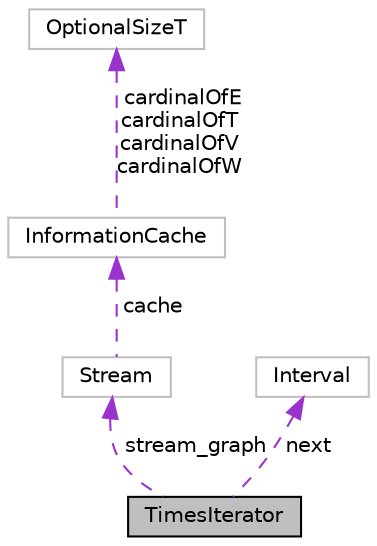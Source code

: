digraph "TimesIterator"
{
 // LATEX_PDF_SIZE
  edge [fontname="Helvetica",fontsize="10",labelfontname="Helvetica",labelfontsize="10"];
  node [fontname="Helvetica",fontsize="10",shape=record];
  Node1 [label="TimesIterator",height=0.2,width=0.4,color="black", fillcolor="grey75", style="filled", fontcolor="black",tooltip=" "];
  Node2 -> Node1 [dir="back",color="darkorchid3",fontsize="10",style="dashed",label=" stream_graph" ];
  Node2 [label="Stream",height=0.2,width=0.4,color="grey75", fillcolor="white", style="filled",URL="$structStream.html",tooltip=" "];
  Node3 -> Node2 [dir="back",color="darkorchid3",fontsize="10",style="dashed",label=" cache" ];
  Node3 [label="InformationCache",height=0.2,width=0.4,color="grey75", fillcolor="white", style="filled",URL="$structInformationCache.html",tooltip=" "];
  Node4 -> Node3 [dir="back",color="darkorchid3",fontsize="10",style="dashed",label=" cardinalOfE\ncardinalOfT\ncardinalOfV\ncardinalOfW" ];
  Node4 [label="OptionalSizeT",height=0.2,width=0.4,color="grey75", fillcolor="white", style="filled",URL="$structOptionalSizeT.html",tooltip=" "];
  Node5 -> Node1 [dir="back",color="darkorchid3",fontsize="10",style="dashed",label=" next" ];
  Node5 [label="Interval",height=0.2,width=0.4,color="grey75", fillcolor="white", style="filled",URL="$structInterval.html",tooltip=" "];
}
